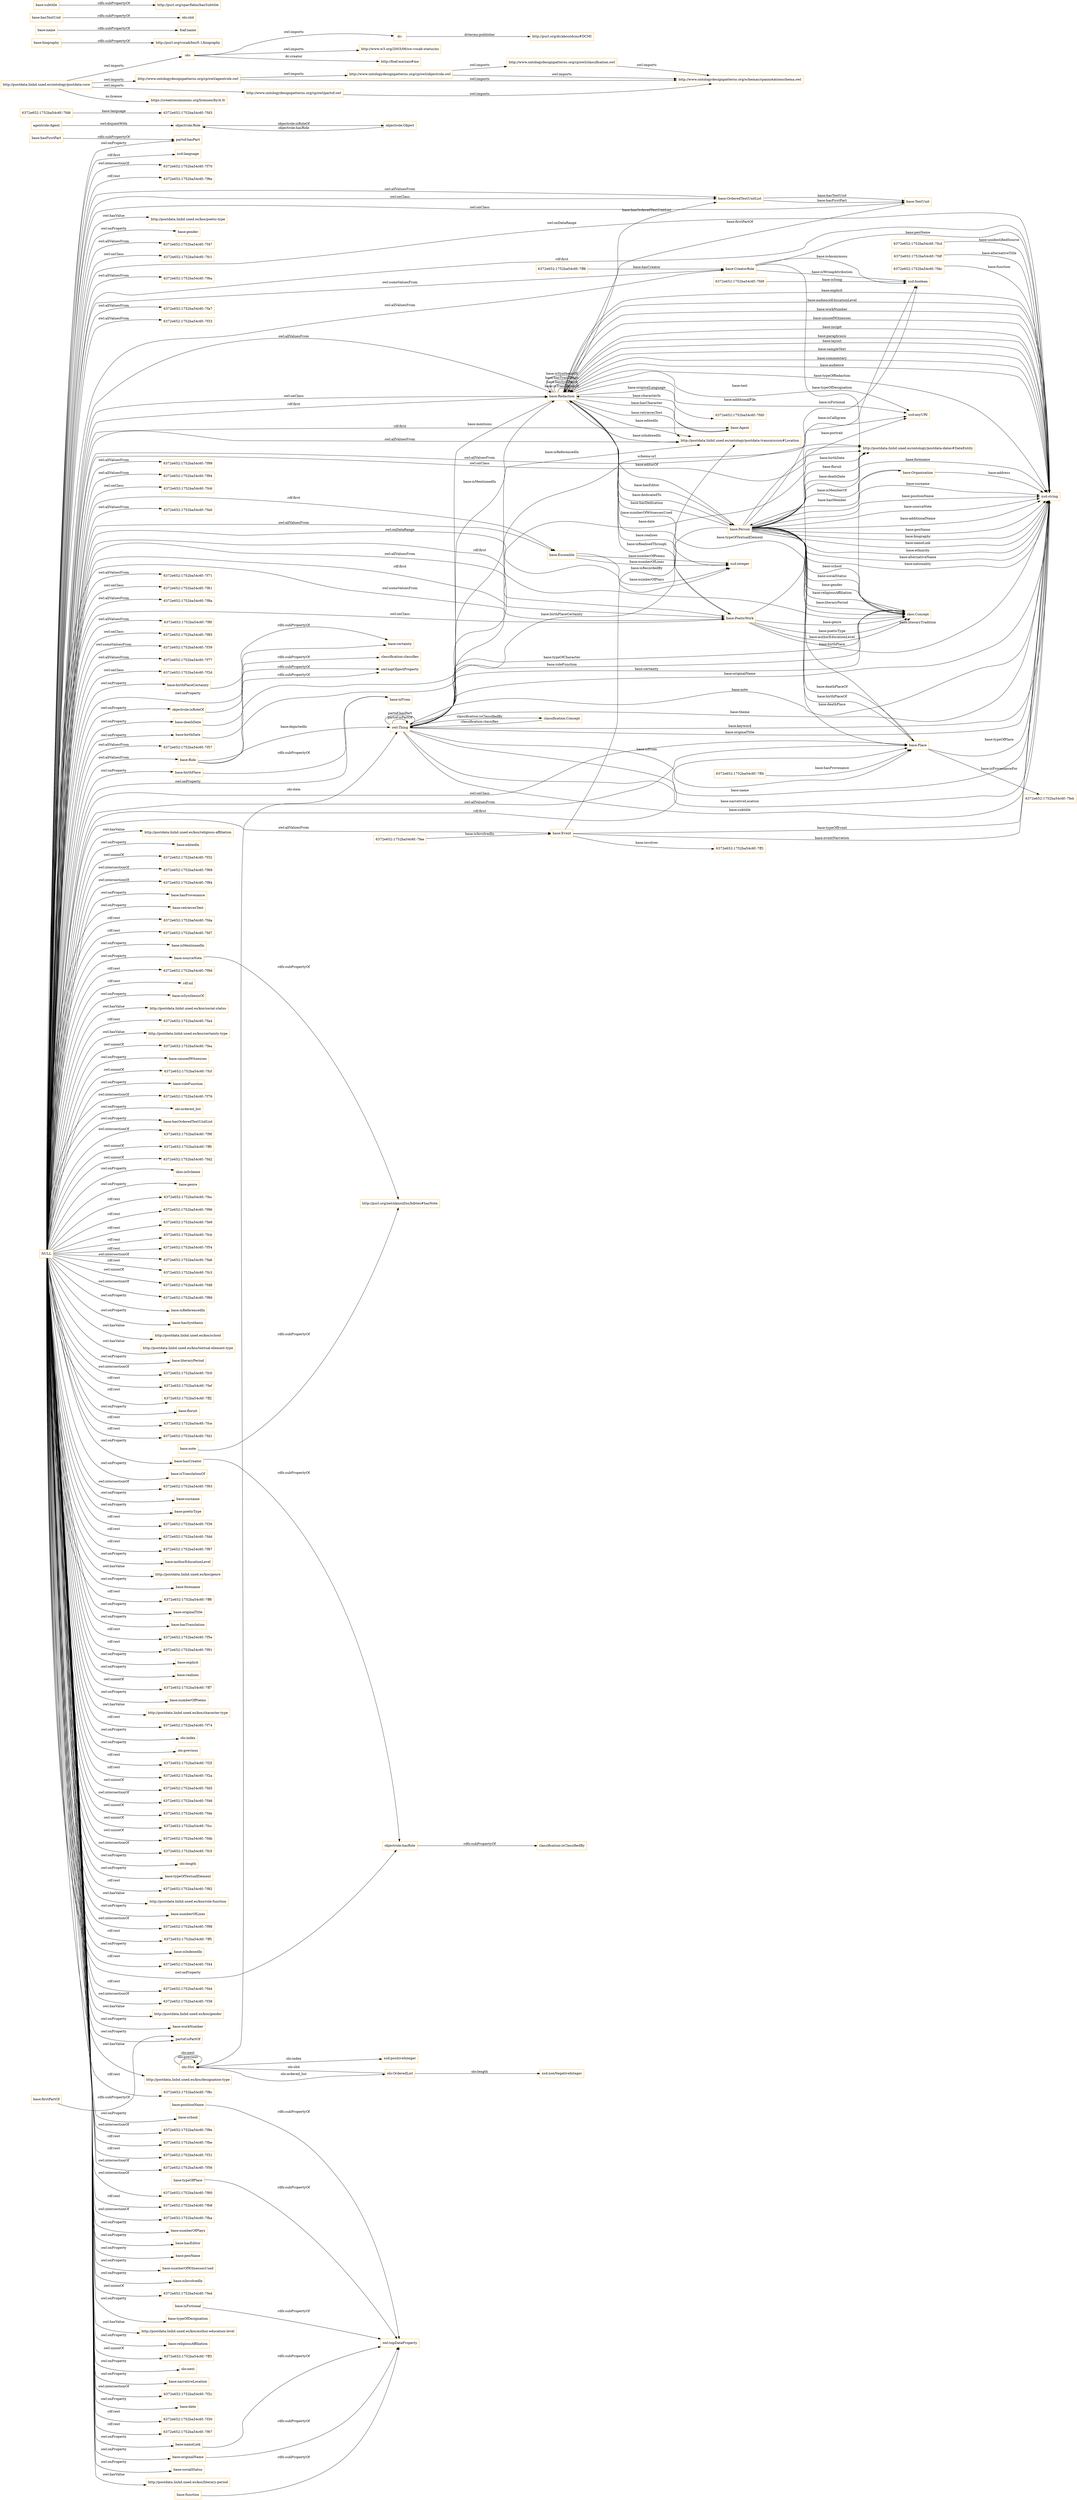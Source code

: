 digraph ar2dtool_diagram { 
rankdir=LR;
size="1501"
node [shape = rectangle, color="orange"]; "6372e652:1752ba54c6f:-7f47" "6372e652:1752ba54c6f:-7fc1" "base:Role" "6372e652:1752ba54c6f:-7feb" "6372e652:1752ba54c6f:-7f6a" "6372e652:1752ba54c6f:-7fcd" "base:OrderedTextUnitList" "6372e652:1752ba54c6f:-7fa7" "agentrole:Agent" "6372e652:1752ba54c6f:-7f33" "6372e652:1752ba54c6f:-7ff1" "base:Agent" "base:CreatorRole" "base:Person" "base:Organisation" "6372e652:1752ba54c6f:-7ff4" "6372e652:1752ba54c6f:-7fd9" "base:Redaction" "base:Ensemble" "6372e652:1752ba54c6f:-7f99" "6372e652:1752ba54c6f:-7f94" "6372e652:1752ba54c6f:-7fd6" "6372e652:1752ba54c6f:-7fc6" "base:TextUnit" "6372e652:1752ba54c6f:-7fee" "6372e652:1752ba54c6f:-7fa0" "6372e652:1752ba54c6f:-7fdf" "6372e652:1752ba54c6f:-7ff8" "skos:Concept" "http://postdata.linhd.uned.es/ontology/postdata-dates#DateEntity" "base:Place" "6372e652:1752ba54c6f:-7f71" "6372e652:1752ba54c6f:-7f61" "6372e652:1752ba54c6f:-7f8a" "base:Event" "6372e652:1752ba54c6f:-7f8f" "6372e652:1752ba54c6f:-7f85" "6372e652:1752ba54c6f:-7fdc" "6372e652:1752ba54c6f:-7f39" "6372e652:1752ba54c6f:-7f77" "6372e652:1752ba54c6f:-7f2d" "http://postdata.linhd.uned.es/ontology/postdata-transmission#Location" "base:PoeticWork" "6372e652:1752ba54c6f:-7f57" "owl:Thing" "objectrole:Role" "objectrole:Object" "olo:Slot" "olo:OrderedList" "classification:Concept" ; /*classes style*/
	"base:deathDate" -> "owl:topObjectProperty" [ label = "rdfs:subPropertyOf" ];
	"http://www.ontologydesignpatterns.org/cp/owl/objectrole.owl" -> "http://www.ontologydesignpatterns.org/cp/owl/classification.owl" [ label = "owl:imports" ];
	"http://www.ontologydesignpatterns.org/cp/owl/objectrole.owl" -> "http://www.ontologydesignpatterns.org/schemas/cpannotationschema.owl" [ label = "owl:imports" ];
	"http://www.ontologydesignpatterns.org/cp/owl/classification.owl" -> "http://www.ontologydesignpatterns.org/schemas/cpannotationschema.owl" [ label = "owl:imports" ];
	"base:firstPartOf" -> "partof:isPartOf" [ label = "rdfs:subPropertyOf" ];
	"agentrole:Agent" -> "objectrole:Role" [ label = "owl:disjointWith" ];
	"dc:" -> "http://purl.org/dc/aboutdcmi#DCMI" [ label = "dcterms:publisher" ];
	"olo:" -> "http://www.w3.org/2003/06/sw-vocab-status/ns" [ label = "owl:imports" ];
	"olo:" -> "dc:" [ label = "owl:imports" ];
	"olo:" -> "http://foaf.me/zazi#me" [ label = "dc:creator" ];
	"base:birthPlaceCertainty" -> "base:certainty" [ label = "rdfs:subPropertyOf" ];
	"base:biography" -> "http://purl.org/vocab/bio/0.1/biography" [ label = "rdfs:subPropertyOf" ];
	"objectrole:isRoleOf" -> "classification:classifies" [ label = "rdfs:subPropertyOf" ];
	"base:nameLink" -> "owl:topDataProperty" [ label = "rdfs:subPropertyOf" ];
	"base:sourceNote" -> "http://purl.org/net/nknouf/ns/bibtex#hasNote" [ label = "rdfs:subPropertyOf" ];
	"base:name" -> "foaf:name" [ label = "rdfs:subPropertyOf" ];
	"base:hasTextUnit" -> "olo:slot" [ label = "rdfs:subPropertyOf" ];
	"NULL" -> "base:birthPlace" [ label = "owl:onProperty" ];
	"NULL" -> "http://postdata.linhd.uned.es/kos/religious-affiliation" [ label = "owl:hasValue" ];
	"NULL" -> "base:PoeticWork" [ label = "owl:allValuesFrom" ];
	"NULL" -> "base:editedIn" [ label = "owl:onProperty" ];
	"NULL" -> "6372e652:1752ba54c6f:-7f32" [ label = "owl:unionOf" ];
	"NULL" -> "base:CreatorRole" [ label = "owl:someValuesFrom" ];
	"NULL" -> "6372e652:1752ba54c6f:-7f69" [ label = "owl:intersectionOf" ];
	"NULL" -> "6372e652:1752ba54c6f:-7f84" [ label = "owl:intersectionOf" ];
	"NULL" -> "6372e652:1752ba54c6f:-7fc6" [ label = "owl:onClass" ];
	"NULL" -> "base:Place" [ label = "rdf:first" ];
	"NULL" -> "base:hasProvenance" [ label = "owl:onProperty" ];
	"NULL" -> "base:retrievesText" [ label = "owl:onProperty" ];
	"NULL" -> "base:PoeticWork" [ label = "rdf:first" ];
	"NULL" -> "6372e652:1752ba54c6f:-7fda" [ label = "rdf:rest" ];
	"NULL" -> "6372e652:1752ba54c6f:-7fd7" [ label = "rdf:rest" ];
	"NULL" -> "base:isMentionedIn" [ label = "owl:onProperty" ];
	"NULL" -> "base:birthDate" [ label = "owl:onProperty" ];
	"NULL" -> "6372e652:1752ba54c6f:-7f9d" [ label = "rdf:rest" ];
	"NULL" -> "rdf:nil" [ label = "rdf:rest" ];
	"NULL" -> "base:isSynthesisOf" [ label = "owl:onProperty" ];
	"NULL" -> "http://postdata.linhd.uned.es/kos/social-status" [ label = "owl:hasValue" ];
	"NULL" -> "base:birthPlaceCertainty" [ label = "owl:onProperty" ];
	"NULL" -> "6372e652:1752ba54c6f:-7fa4" [ label = "rdf:rest" ];
	"NULL" -> "http://postdata.linhd.uned.es/kos/certainty-type" [ label = "owl:hasValue" ];
	"NULL" -> "6372e652:1752ba54c6f:-7f8a" [ label = "owl:allValuesFrom" ];
	"NULL" -> "6372e652:1752ba54c6f:-7fea" [ label = "owl:unionOf" ];
	"NULL" -> "base:unusedWitnesses" [ label = "owl:onProperty" ];
	"NULL" -> "6372e652:1752ba54c6f:-7fcf" [ label = "owl:unionOf" ];
	"NULL" -> "6372e652:1752ba54c6f:-7f71" [ label = "owl:allValuesFrom" ];
	"NULL" -> "objectrole:isRoleOf" [ label = "owl:onProperty" ];
	"NULL" -> "base:roleFunction" [ label = "owl:onProperty" ];
	"NULL" -> "6372e652:1752ba54c6f:-7f76" [ label = "owl:intersectionOf" ];
	"NULL" -> "partof:isPartOf" [ label = "owl:onProperty" ];
	"NULL" -> "olo:ordered_list" [ label = "owl:onProperty" ];
	"NULL" -> "base:hasOrderedTextUnitList" [ label = "owl:onProperty" ];
	"NULL" -> "6372e652:1752ba54c6f:-7f9f" [ label = "owl:intersectionOf" ];
	"NULL" -> "6372e652:1752ba54c6f:-7ff0" [ label = "owl:unionOf" ];
	"NULL" -> "6372e652:1752ba54c6f:-7fd2" [ label = "owl:unionOf" ];
	"NULL" -> "base:Role" [ label = "owl:allValuesFrom" ];
	"NULL" -> "skos:inScheme" [ label = "owl:onProperty" ];
	"NULL" -> "base:genre" [ label = "owl:onProperty" ];
	"NULL" -> "base:OrderedTextUnitList" [ label = "owl:allValuesFrom" ];
	"NULL" -> "6372e652:1752ba54c6f:-7fec" [ label = "rdf:rest" ];
	"NULL" -> "6372e652:1752ba54c6f:-7f96" [ label = "rdf:rest" ];
	"NULL" -> "6372e652:1752ba54c6f:-7fe9" [ label = "rdf:rest" ];
	"NULL" -> "6372e652:1752ba54c6f:-7fcb" [ label = "rdf:rest" ];
	"NULL" -> "base:CreatorRole" [ label = "owl:allValuesFrom" ];
	"NULL" -> "6372e652:1752ba54c6f:-7f54" [ label = "rdf:rest" ];
	"NULL" -> "http://postdata.linhd.uned.es/ontology/postdata-dates#DateEntity" [ label = "owl:onClass" ];
	"NULL" -> "6372e652:1752ba54c6f:-7f94" [ label = "owl:allValuesFrom" ];
	"NULL" -> "6372e652:1752ba54c6f:-7fa6" [ label = "owl:intersectionOf" ];
	"NULL" -> "base:Ensemble" [ label = "owl:allValuesFrom" ];
	"NULL" -> "6372e652:1752ba54c6f:-7fc3" [ label = "rdf:rest" ];
	"NULL" -> "6372e652:1752ba54c6f:-7fd8" [ label = "owl:unionOf" ];
	"NULL" -> "6372e652:1752ba54c6f:-7f89" [ label = "owl:intersectionOf" ];
	"NULL" -> "6372e652:1752ba54c6f:-7f6a" [ label = "owl:allValuesFrom" ];
	"NULL" -> "base:isReferencedIn" [ label = "owl:onProperty" ];
	"NULL" -> "base:hasSynthesis" [ label = "owl:onProperty" ];
	"NULL" -> "base:Agent" [ label = "rdf:first" ];
	"NULL" -> "http://postdata.linhd.uned.es/kos/school" [ label = "owl:hasValue" ];
	"NULL" -> "skos:Concept" [ label = "rdf:first" ];
	"NULL" -> "http://postdata.linhd.uned.es/kos/textual-element-type" [ label = "owl:hasValue" ];
	"NULL" -> "base:literaryPeriod" [ label = "owl:onProperty" ];
	"NULL" -> "6372e652:1752ba54c6f:-7fc0" [ label = "owl:intersectionOf" ];
	"NULL" -> "6372e652:1752ba54c6f:-7fef" [ label = "rdf:rest" ];
	"NULL" -> "6372e652:1752ba54c6f:-7ff2" [ label = "rdf:rest" ];
	"NULL" -> "base:floruit" [ label = "owl:onProperty" ];
	"NULL" -> "6372e652:1752ba54c6f:-7fce" [ label = "rdf:rest" ];
	"NULL" -> "6372e652:1752ba54c6f:-7fd1" [ label = "rdf:rest" ];
	"NULL" -> "base:isTranslationOf" [ label = "owl:onProperty" ];
	"NULL" -> "6372e652:1752ba54c6f:-7f93" [ label = "owl:intersectionOf" ];
	"NULL" -> "xsd:string" [ label = "owl:onDataRange" ];
	"NULL" -> "base:surname" [ label = "owl:onProperty" ];
	"NULL" -> "base:poeticType" [ label = "owl:onProperty" ];
	"NULL" -> "6372e652:1752ba54c6f:-7f36" [ label = "rdf:rest" ];
	"NULL" -> "6372e652:1752ba54c6f:-7fdd" [ label = "rdf:rest" ];
	"NULL" -> "6372e652:1752ba54c6f:-7f87" [ label = "rdf:rest" ];
	"NULL" -> "base:authorEducationLevel" [ label = "owl:onProperty" ];
	"NULL" -> "http://postdata.linhd.uned.es/kos/genre" [ label = "owl:hasValue" ];
	"NULL" -> "base:forename" [ label = "owl:onProperty" ];
	"NULL" -> "6372e652:1752ba54c6f:-7ff6" [ label = "rdf:rest" ];
	"NULL" -> "base:originalTitle" [ label = "owl:onProperty" ];
	"NULL" -> "base:hasTranslation" [ label = "owl:onProperty" ];
	"NULL" -> "6372e652:1752ba54c6f:-7f5e" [ label = "rdf:rest" ];
	"NULL" -> "6372e652:1752ba54c6f:-7f61" [ label = "owl:onClass" ];
	"NULL" -> "base:Redaction" [ label = "owl:allValuesFrom" ];
	"NULL" -> "6372e652:1752ba54c6f:-7f91" [ label = "rdf:rest" ];
	"NULL" -> "base:explicit" [ label = "owl:onProperty" ];
	"NULL" -> "base:realises" [ label = "owl:onProperty" ];
	"NULL" -> "6372e652:1752ba54c6f:-7ff7" [ label = "owl:unionOf" ];
	"NULL" -> "base:numberOfPoems" [ label = "owl:onProperty" ];
	"NULL" -> "base:PoeticWork" [ label = "owl:someValuesFrom" ];
	"NULL" -> "http://postdata.linhd.uned.es/kos/character-type" [ label = "owl:hasValue" ];
	"NULL" -> "6372e652:1752ba54c6f:-7f74" [ label = "rdf:rest" ];
	"NULL" -> "olo:index" [ label = "owl:onProperty" ];
	"NULL" -> "olo:previous" [ label = "owl:onProperty" ];
	"NULL" -> "6372e652:1752ba54c6f:-7fc1" [ label = "owl:onClass" ];
	"NULL" -> "6372e652:1752ba54c6f:-7f2f" [ label = "rdf:rest" ];
	"NULL" -> "6372e652:1752ba54c6f:-7f2a" [ label = "rdf:rest" ];
	"NULL" -> "6372e652:1752ba54c6f:-7fd5" [ label = "owl:unionOf" ];
	"NULL" -> "6372e652:1752ba54c6f:-7f85" [ label = "owl:onClass" ];
	"NULL" -> "6372e652:1752ba54c6f:-7f46" [ label = "owl:intersectionOf" ];
	"NULL" -> "base:PoeticWork" [ label = "owl:onClass" ];
	"NULL" -> "6372e652:1752ba54c6f:-7fde" [ label = "owl:unionOf" ];
	"NULL" -> "6372e652:1752ba54c6f:-7fcc" [ label = "owl:unionOf" ];
	"NULL" -> "6372e652:1752ba54c6f:-7fdb" [ label = "owl:unionOf" ];
	"NULL" -> "xsd:string" [ label = "rdf:first" ];
	"NULL" -> "6372e652:1752ba54c6f:-7fc5" [ label = "owl:intersectionOf" ];
	"NULL" -> "6372e652:1752ba54c6f:-7fa0" [ label = "owl:allValuesFrom" ];
	"NULL" -> "6372e652:1752ba54c6f:-7f2d" [ label = "owl:onClass" ];
	"NULL" -> "olo:length" [ label = "owl:onProperty" ];
	"NULL" -> "base:typeOfTextualElement" [ label = "owl:onProperty" ];
	"NULL" -> "6372e652:1752ba54c6f:-7f82" [ label = "rdf:rest" ];
	"NULL" -> "http://postdata.linhd.uned.es/kos/role-function" [ label = "owl:hasValue" ];
	"NULL" -> "base:numberOfLines" [ label = "owl:onProperty" ];
	"NULL" -> "6372e652:1752ba54c6f:-7f98" [ label = "owl:intersectionOf" ];
	"NULL" -> "6372e652:1752ba54c6f:-7ff5" [ label = "rdf:rest" ];
	"NULL" -> "base:isIndexedIn" [ label = "owl:onProperty" ];
	"NULL" -> "6372e652:1752ba54c6f:-7f44" [ label = "rdf:rest" ];
	"NULL" -> "6372e652:1752ba54c6f:-7fd4" [ label = "rdf:rest" ];
	"NULL" -> "6372e652:1752ba54c6f:-7f57" [ label = "owl:allValuesFrom" ];
	"NULL" -> "6372e652:1752ba54c6f:-7f38" [ label = "owl:intersectionOf" ];
	"NULL" -> "6372e652:1752ba54c6f:-7f39" [ label = "owl:someValuesFrom" ];
	"NULL" -> "http://postdata.linhd.uned.es/kos/gender" [ label = "owl:hasValue" ];
	"NULL" -> "base:workNumber" [ label = "owl:onProperty" ];
	"NULL" -> "base:hasCreator" [ label = "owl:onProperty" ];
	"NULL" -> "http://postdata.linhd.uned.es/kos/designation-type" [ label = "owl:hasValue" ];
	"NULL" -> "base:deathDate" [ label = "owl:onProperty" ];
	"NULL" -> "base:isFrom" [ label = "owl:onProperty" ];
	"NULL" -> "6372e652:1752ba54c6f:-7f8c" [ label = "rdf:rest" ];
	"NULL" -> "base:Redaction" [ label = "owl:onClass" ];
	"NULL" -> "base:school" [ label = "owl:onProperty" ];
	"NULL" -> "6372e652:1752ba54c6f:-7f8e" [ label = "owl:intersectionOf" ];
	"NULL" -> "6372e652:1752ba54c6f:-7fbe" [ label = "rdf:rest" ];
	"NULL" -> "6372e652:1752ba54c6f:-7f31" [ label = "rdf:rest" ];
	"NULL" -> "xsd:integer" [ label = "owl:onDataRange" ];
	"NULL" -> "6372e652:1752ba54c6f:-7f56" [ label = "owl:intersectionOf" ];
	"NULL" -> "6372e652:1752ba54c6f:-7f33" [ label = "owl:allValuesFrom" ];
	"NULL" -> "6372e652:1752ba54c6f:-7f60" [ label = "owl:intersectionOf" ];
	"NULL" -> "6372e652:1752ba54c6f:-7fb8" [ label = "rdf:rest" ];
	"NULL" -> "6372e652:1752ba54c6f:-7fba" [ label = "owl:intersectionOf" ];
	"NULL" -> "objectrole:hasRole" [ label = "owl:onProperty" ];
	"NULL" -> "partof:hasPart" [ label = "owl:onProperty" ];
	"NULL" -> "base:Place" [ label = "owl:onClass" ];
	"NULL" -> "base:numberOfPlays" [ label = "owl:onProperty" ];
	"NULL" -> "base:hasEditor" [ label = "owl:onProperty" ];
	"NULL" -> "base:nameLink" [ label = "owl:onProperty" ];
	"NULL" -> "base:Ensemble" [ label = "rdf:first" ];
	"NULL" -> "base:penName" [ label = "owl:onProperty" ];
	"NULL" -> "base:numberOfWitnessesUsed" [ label = "owl:onProperty" ];
	"NULL" -> "base:isInvolvedIn" [ label = "owl:onProperty" ];
	"NULL" -> "6372e652:1752ba54c6f:-7f8f" [ label = "owl:allValuesFrom" ];
	"NULL" -> "6372e652:1752ba54c6f:-7fed" [ label = "owl:unionOf" ];
	"NULL" -> "base:typeOfDesignation" [ label = "owl:onProperty" ];
	"NULL" -> "http://postdata.linhd.uned.es/ontology/postdata-transmission#Location" [ label = "owl:allValuesFrom" ];
	"NULL" -> "base:Redaction" [ label = "rdf:first" ];
	"NULL" -> "6372e652:1752ba54c6f:-7f99" [ label = "owl:allValuesFrom" ];
	"NULL" -> "6372e652:1752ba54c6f:-7fa7" [ label = "owl:allValuesFrom" ];
	"NULL" -> "http://postdata.linhd.uned.es/kos/author-education-level" [ label = "owl:hasValue" ];
	"NULL" -> "base:originalName" [ label = "owl:onProperty" ];
	"NULL" -> "base:religiousAffiliation" [ label = "owl:onProperty" ];
	"NULL" -> "6372e652:1752ba54c6f:-7ff3" [ label = "owl:unionOf" ];
	"NULL" -> "olo:next" [ label = "owl:onProperty" ];
	"NULL" -> "base:sourceNote" [ label = "owl:onProperty" ];
	"NULL" -> "base:narrativeLocation" [ label = "owl:onProperty" ];
	"NULL" -> "6372e652:1752ba54c6f:-7f2c" [ label = "owl:intersectionOf" ];
	"NULL" -> "base:certainty" [ label = "owl:onProperty" ];
	"NULL" -> "base:date" [ label = "owl:onProperty" ];
	"NULL" -> "6372e652:1752ba54c6f:-7f30" [ label = "rdf:rest" ];
	"NULL" -> "6372e652:1752ba54c6f:-7f67" [ label = "rdf:rest" ];
	"NULL" -> "base:TextUnit" [ label = "owl:onClass" ];
	"NULL" -> "base:Place" [ label = "owl:allValuesFrom" ];
	"NULL" -> "base:socialStatus" [ label = "owl:onProperty" ];
	"NULL" -> "http://postdata.linhd.uned.es/kos/literary-period" [ label = "owl:hasValue" ];
	"NULL" -> "http://postdata.linhd.uned.es/ontology/postdata-dates#DateEntity" [ label = "owl:allValuesFrom" ];
	"NULL" -> "xsd:language" [ label = "rdf:first" ];
	"NULL" -> "6372e652:1752ba54c6f:-7f70" [ label = "owl:intersectionOf" ];
	"NULL" -> "6372e652:1752ba54c6f:-7f47" [ label = "owl:allValuesFrom" ];
	"NULL" -> "6372e652:1752ba54c6f:-7f6e" [ label = "rdf:rest" ];
	"NULL" -> "base:OrderedTextUnitList" [ label = "owl:onClass" ];
	"NULL" -> "http://postdata.linhd.uned.es/kos/poetic-type" [ label = "owl:hasValue" ];
	"NULL" -> "base:gender" [ label = "owl:onProperty" ];
	"NULL" -> "base:Event" [ label = "owl:allValuesFrom" ];
	"NULL" -> "6372e652:1752ba54c6f:-7f77" [ label = "owl:allValuesFrom" ];
	"base:hasFirstPart" -> "partof:hasPart" [ label = "rdfs:subPropertyOf" ];
	"base:hasCreator" -> "objectrole:hasRole" [ label = "rdfs:subPropertyOf" ];
	"base:birthPlace" -> "base:isFrom" [ label = "rdfs:subPropertyOf" ];
	"http://www.ontologydesignpatterns.org/cp/owl/agentrole.owl" -> "http://www.ontologydesignpatterns.org/cp/owl/objectrole.owl" [ label = "owl:imports" ];
	"http://www.ontologydesignpatterns.org/cp/owl/agentrole.owl" -> "http://www.ontologydesignpatterns.org/schemas/cpannotationschema.owl" [ label = "owl:imports" ];
	"base:isFictional" -> "owl:topDataProperty" [ label = "rdfs:subPropertyOf" ];
	"base:subtitle" -> "http://purl.org/spar/fabio/hasSubtitle" [ label = "rdfs:subPropertyOf" ];
	"base:function" -> "owl:topDataProperty" [ label = "rdfs:subPropertyOf" ];
	"base:originalName" -> "owl:topDataProperty" [ label = "rdfs:subPropertyOf" ];
	"http://www.ontologydesignpatterns.org/cp/owl/partof.owl" -> "http://www.ontologydesignpatterns.org/schemas/cpannotationschema.owl" [ label = "owl:imports" ];
	"http://postdata.linhd.uned.es/ontology/postdata-core" -> "https://creativecommons.org/licenses/by/4.0/" [ label = "ns:license" ];
	"http://postdata.linhd.uned.es/ontology/postdata-core" -> "http://www.ontologydesignpatterns.org/cp/owl/partof.owl" [ label = "owl:imports" ];
	"http://postdata.linhd.uned.es/ontology/postdata-core" -> "http://www.ontologydesignpatterns.org/cp/owl/agentrole.owl" [ label = "owl:imports" ];
	"http://postdata.linhd.uned.es/ontology/postdata-core" -> "olo:" [ label = "owl:imports" ];
	"base:note" -> "http://purl.org/net/nknouf/ns/bibtex#hasNote" [ label = "rdfs:subPropertyOf" ];
	"base:birthDate" -> "owl:topObjectProperty" [ label = "rdfs:subPropertyOf" ];
	"base:positionName" -> "owl:topDataProperty" [ label = "rdfs:subPropertyOf" ];
	"objectrole:hasRole" -> "classification:isClassifiedBy" [ label = "rdfs:subPropertyOf" ];
	"base:typeOfPlace" -> "owl:topDataProperty" [ label = "rdfs:subPropertyOf" ];
	"base:Redaction" -> "owl:Thing" [ label = "base:mentions" ];
	"base:Person" -> "xsd:boolean" [ label = "base:isFictional" ];
	"owl:Thing" -> "xsd:string" [ label = "base:narrativeLocation" ];
	"base:CreatorRole" -> "xsd:string" [ label = "base:penName" ];
	"base:Person" -> "base:Place" [ label = "base:deathPlace" ];
	"base:Ensemble" -> "xsd:integer" [ label = "base:numberOfLines" ];
	"base:Redaction" -> "xsd:string" [ label = "base:audienceEducationLevel" ];
	"base:Event" -> "xsd:string" [ label = "base:eventNarration" ];
	"base:Redaction" -> "xsd:string" [ label = "base:workNumber" ];
	"owl:Thing" -> "xsd:string" [ label = "base:originalName" ];
	"base:OrderedTextUnitList" -> "base:TextUnit" [ label = "base:hasTextUnit" ];
	"base:Redaction" -> "base:Person" [ label = "base:hasEditor" ];
	"olo:Slot" -> "olo:Slot" [ label = "olo:previous" ];
	"base:Redaction" -> "xsd:string" [ label = "base:unusedWitnesses" ];
	"base:Place" -> "base:Person" [ label = "base:deathPlaceOf" ];
	"base:Person" -> "http://postdata.linhd.uned.es/ontology/postdata-dates#DateEntity" [ label = "base:floruit" ];
	"base:Person" -> "xsd:string" [ label = "base:surname" ];
	"base:Person" -> "xsd:string" [ label = "base:positionName" ];
	"classification:Concept" -> "owl:Thing" [ label = "classification:classifies" ];
	"6372e652:1752ba54c6f:-7ff8" -> "base:CreatorRole" [ label = "base:hasCreator" ];
	"base:Redaction" -> "xsd:string" [ label = "base:paraphrasis" ];
	"base:Person" -> "base:Redaction" [ label = "base:hasDedication" ];
	"base:Event" -> "xsd:string" [ label = "base:typeOfEvent" ];
	"base:Person" -> "http://postdata.linhd.uned.es/ontology/postdata-dates#DateEntity" [ label = "base:deathDate" ];
	"base:Person" -> "base:Place" [ label = "base:birthPlace" ];
	"base:Event" -> "http://postdata.linhd.uned.es/ontology/postdata-transmission#Location" [ label = "base:isRecordedBy" ];
	"base:CreatorRole" -> "xsd:boolean" [ label = "base:isAnonymous" ];
	"base:Redaction" -> "base:Agent" [ label = "base:hasCharacter" ];
	"base:Redaction" -> "xsd:anyURI" [ label = "base:text" ];
	"base:Redaction" -> "xsd:anyURI" [ label = "base:additionalFile" ];
	"base:Person" -> "base:Organisation" [ label = "base:isMemberOf" ];
	"base:Redaction" -> "xsd:string" [ label = "base:layout" ];
	"base:PoeticWork" -> "xsd:boolean" [ label = "base:isCalligram" ];
	"olo:Slot" -> "olo:OrderedList" [ label = "olo:ordered_list" ];
	"base:Redaction" -> "http://postdata.linhd.uned.es/ontology/postdata-transmission#Location" [ label = "base:editedIn" ];
	"base:Redaction" -> "skos:Concept" [ label = "base:typeOfTextualElement" ];
	"olo:OrderedList" -> "xsd:nonNegativeInteger" [ label = "olo:length" ];
	"6372e652:1752ba54c6f:-7fee" -> "base:Event" [ label = "base:isInvolvedIn" ];
	"base:PoeticWork" -> "base:Redaction" [ label = "base:isRealisedThrough" ];
	"base:Redaction" -> "base:PoeticWork" [ label = "base:realises" ];
	"base:Person" -> "skos:Concept" [ label = "base:religiousAffiliation" ];
	"base:Person" -> "xsd:string" [ label = "base:sourceNote" ];
	"base:Redaction" -> "xsd:string" [ label = "base:sampleText" ];
	"base:Redaction" -> "xsd:string" [ label = "base:incipit" ];
	"base:Person" -> "http://postdata.linhd.uned.es/ontology/postdata-dates#DateEntity" [ label = "base:birthDate" ];
	"base:Person" -> "owl:Thing" [ label = "base:birthPlaceCertainty" ];
	"base:Person" -> "skos:Concept" [ label = "base:literaryPeriod" ];
	"base:Person" -> "xsd:string" [ label = "base:additionalName" ];
	"base:Person" -> "xsd:string" [ label = "base:genName" ];
	"base:Person" -> "base:Redaction" [ label = "base:editorOf" ];
	"base:CreatorRole" -> "skos:Concept" [ label = "base:typeOfDesignation" ];
	"base:Person" -> "xsd:string" [ label = "base:biography" ];
	"base:Redaction" -> "base:Redaction" [ label = "base:isTranslationOf" ];
	"owl:Thing" -> "skos:Concept" [ label = "base:certainty" ];
	"base:Redaction" -> "base:Redaction" [ label = "base:hasSynthesis" ];
	"olo:OrderedList" -> "olo:Slot" [ label = "olo:slot" ];
	"base:Person" -> "skos:Concept" [ label = "base:school" ];
	"olo:Slot" -> "olo:Slot" [ label = "olo:next" ];
	"owl:Thing" -> "xsd:anyURI" [ label = "schema:url" ];
	"owl:Thing" -> "http://postdata.linhd.uned.es/ontology/postdata-transmission#Location" [ label = "base:isReferencedIn" ];
	"base:PoeticWork" -> "xsd:string" [ label = "base:literaryTradition" ];
	"owl:Thing" -> "xsd:string" [ label = "base:note" ];
	"6372e652:1752ba54c6f:-7fcd" -> "xsd:string" [ label = "base:unidentifiedSource" ];
	"owl:Thing" -> "xsd:string" [ label = "base:theme" ];
	"base:Event" -> "6372e652:1752ba54c6f:-7ff1" [ label = "base:involves" ];
	"base:Role" -> "skos:Concept" [ label = "base:roleFunction" ];
	"base:PoeticWork" -> "skos:Concept" [ label = "base:poeticType" ];
	"olo:Slot" -> "owl:Thing" [ label = "olo:item" ];
	"base:Place" -> "xsd:string" [ label = "base:typeOfPlace" ];
	"6372e652:1752ba54c6f:-7fd9" -> "xsd:boolean" [ label = "base:isSong" ];
	"base:Person" -> "xsd:string" [ label = "base:nameLink" ];
	"base:Ensemble" -> "xsd:integer" [ label = "base:numberOfPlays" ];
	"base:Place" -> "base:Person" [ label = "base:birthPlaceOf" ];
	"base:Redaction" -> "http://postdata.linhd.uned.es/ontology/postdata-transmission#Location" [ label = "base:isIndexedIn" ];
	"base:Person" -> "xsd:string" [ label = "base:ethnicity" ];
	"owl:Thing" -> "xsd:string" [ label = "base:keyword" ];
	"base:Redaction" -> "xsd:string" [ label = "base:commentary" ];
	"base:Redaction" -> "base:OrderedTextUnitList" [ label = "base:hasOrderedTextUnitList" ];
	"owl:Thing" -> "xsd:string" [ label = "base:originalTitle" ];
	"base:Person" -> "skos:Concept" [ label = "base:socialStatus" ];
	"owl:Thing" -> "classification:Concept" [ label = "classification:isClassifiedBy" ];
	"owl:Thing" -> "owl:Thing" [ label = "partof:isPartOf" ];
	"olo:Slot" -> "xsd:positiveInteger" [ label = "olo:index" ];
	"6372e652:1752ba54c6f:-7fdc" -> "xsd:string" [ label = "base:function" ];
	"base:PoeticWork" -> "skos:Concept" [ label = "base:authorEducationLevel" ];
	"owl:Thing" -> "base:Place" [ label = "base:isFrom" ];
	"base:Redaction" -> "base:Redaction" [ label = "base:hasTranslation" ];
	"base:CreatorRole" -> "xsd:boolean" [ label = "base:isWrongAttribution" ];
	"owl:Thing" -> "http://postdata.linhd.uned.es/ontology/postdata-dates#DateEntity" [ label = "base:date" ];
	"base:TextUnit" -> "base:Redaction" [ label = "base:firstPartOf" ];
	"base:Person" -> "xsd:string" [ label = "base:alternativeName" ];
	"objectrole:Object" -> "objectrole:Role" [ label = "objectrole:hasRole" ];
	"6372e652:1752ba54c6f:-7ff4" -> "base:Place" [ label = "base:hasProvenance" ];
	"base:Person" -> "xsd:string" [ label = "base:nationality" ];
	"owl:Thing" -> "base:Redaction" [ label = "base:isMentionedIn" ];
	"base:OrderedTextUnitList" -> "base:TextUnit" [ label = "base:hasFirstPart" ];
	"base:Person" -> "xsd:anyURI" [ label = "base:portrait" ];
	"6372e652:1752ba54c6f:-7fdf" -> "xsd:string" [ label = "base:alternativeTitle" ];
	"base:Organisation" -> "xsd:string" [ label = "base:address" ];
	"base:Role" -> "skos:Concept" [ label = "base:typeOfCharacter" ];
	"base:Organisation" -> "base:Person" [ label = "base:hasMember" ];
	"base:Place" -> "6372e652:1752ba54c6f:-7feb" [ label = "base:isProvenanceFor" ];
	"base:Redaction" -> "xsd:string" [ label = "base:explicit" ];
	"owl:Thing" -> "xsd:string" [ label = "base:subtitle" ];
	"base:Redaction" -> "http://postdata.linhd.uned.es/ontology/postdata-transmission#Location" [ label = "base:retrievesText" ];
	"base:Person" -> "skos:Concept" [ label = "base:gender" ];
	"base:PoeticWork" -> "skos:Concept" [ label = "base:genre" ];
	"owl:Thing" -> "xsd:string" [ label = "base:name" ];
	"base:Redaction" -> "base:Person" [ label = "base:dedicatedTo" ];
	"base:Person" -> "xsd:string" [ label = "base:forename" ];
	"base:Redaction" -> "xsd:string" [ label = "base:audience" ];
	"base:Ensemble" -> "xsd:integer" [ label = "base:numberOfPoems" ];
	"base:Redaction" -> "xsd:string" [ label = "base:typeOfRedaction" ];
	"base:Redaction" -> "xsd:integer" [ label = "base:numberOfWitnessesUsed" ];
	"base:Redaction" -> "6372e652:1752ba54c6f:-7fd0" [ label = "base:originalLanguage" ];
	"owl:Thing" -> "owl:Thing" [ label = "partof:hasPart" ];
	"base:Role" -> "owl:Thing" [ label = "base:depictedIn" ];
	"base:Agent" -> "base:Redaction" [ label = "base:characterIn" ];
	"6372e652:1752ba54c6f:-7fd6" -> "6372e652:1752ba54c6f:-7fd3" [ label = "base:language" ];
	"objectrole:Role" -> "objectrole:Object" [ label = "objectrole:isRoleOf" ];
	"base:Redaction" -> "base:Redaction" [ label = "base:isSynthesisOf" ];

}
